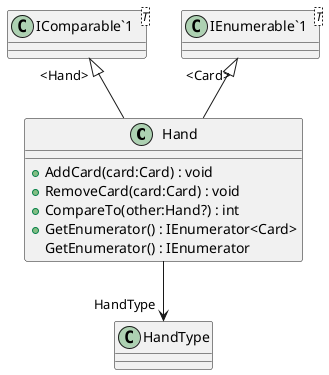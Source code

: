 @startuml
class Hand {
    + AddCard(card:Card) : void
    + RemoveCard(card:Card) : void
    + CompareTo(other:Hand?) : int
    + GetEnumerator() : IEnumerator<Card>
    GetEnumerator() : IEnumerator
}
class "IComparable`1"<T> {
}
class "IEnumerable`1"<T> {
}
"IComparable`1" "<Hand>" <|-- Hand
"IEnumerable`1" "<Card>" <|-- Hand
Hand --> "HandType" HandType
@enduml
